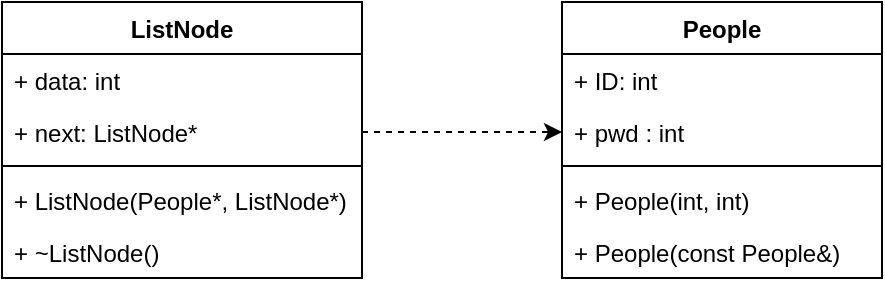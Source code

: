 <mxfile version="13.3.5" type="device"><diagram name="Page-1" id="c4acf3e9-155e-7222-9cf6-157b1a14988f"><mxGraphModel dx="966" dy="569" grid="1" gridSize="10" guides="1" tooltips="1" connect="1" arrows="1" fold="1" page="1" pageScale="1" pageWidth="850" pageHeight="1100" background="#ffffff" math="0" shadow="0"><root><mxCell id="0"/><mxCell id="1" parent="0"/><mxCell id="3C_tYZi70kfOCzJEUTIl-8" value="People" style="swimlane;fontStyle=1;align=center;verticalAlign=top;childLayout=stackLayout;horizontal=1;startSize=26;horizontalStack=0;resizeParent=1;resizeParentMax=0;resizeLast=0;collapsible=1;marginBottom=0;" parent="1" vertex="1"><mxGeometry x="440" y="240" width="160" height="138" as="geometry"/></mxCell><mxCell id="3C_tYZi70kfOCzJEUTIl-9" value="+ ID: int" style="text;strokeColor=none;fillColor=none;align=left;verticalAlign=top;spacingLeft=4;spacingRight=4;overflow=hidden;rotatable=0;points=[[0,0.5],[1,0.5]];portConstraint=eastwest;" parent="3C_tYZi70kfOCzJEUTIl-8" vertex="1"><mxGeometry y="26" width="160" height="26" as="geometry"/></mxCell><mxCell id="3C_tYZi70kfOCzJEUTIl-12" value="+ pwd : int" style="text;strokeColor=none;fillColor=none;align=left;verticalAlign=top;spacingLeft=4;spacingRight=4;overflow=hidden;rotatable=0;points=[[0,0.5],[1,0.5]];portConstraint=eastwest;" parent="3C_tYZi70kfOCzJEUTIl-8" vertex="1"><mxGeometry y="52" width="160" height="26" as="geometry"/></mxCell><mxCell id="3C_tYZi70kfOCzJEUTIl-10" value="" style="line;strokeWidth=1;fillColor=none;align=left;verticalAlign=middle;spacingTop=-1;spacingLeft=3;spacingRight=3;rotatable=0;labelPosition=right;points=[];portConstraint=eastwest;" parent="3C_tYZi70kfOCzJEUTIl-8" vertex="1"><mxGeometry y="78" width="160" height="8" as="geometry"/></mxCell><mxCell id="3C_tYZi70kfOCzJEUTIl-11" value="+ People(int, int)" style="text;strokeColor=none;fillColor=none;align=left;verticalAlign=top;spacingLeft=4;spacingRight=4;overflow=hidden;rotatable=0;points=[[0,0.5],[1,0.5]];portConstraint=eastwest;" parent="3C_tYZi70kfOCzJEUTIl-8" vertex="1"><mxGeometry y="86" width="160" height="26" as="geometry"/></mxCell><mxCell id="3C_tYZi70kfOCzJEUTIl-13" value="+ People(const People&amp;)" style="text;strokeColor=none;fillColor=none;align=left;verticalAlign=top;spacingLeft=4;spacingRight=4;overflow=hidden;rotatable=0;points=[[0,0.5],[1,0.5]];portConstraint=eastwest;" parent="3C_tYZi70kfOCzJEUTIl-8" vertex="1"><mxGeometry y="112" width="160" height="26" as="geometry"/></mxCell><mxCell id="3C_tYZi70kfOCzJEUTIl-1" value="ListNode&#10;" style="swimlane;fontStyle=1;align=center;verticalAlign=top;childLayout=stackLayout;horizontal=1;startSize=26;horizontalStack=0;resizeParent=1;resizeParentMax=0;resizeLast=0;collapsible=1;marginBottom=0;" parent="1" vertex="1"><mxGeometry x="160" y="240" width="180" height="138" as="geometry"/></mxCell><mxCell id="3C_tYZi70kfOCzJEUTIl-2" value="+ data: int" style="text;strokeColor=none;fillColor=none;align=left;verticalAlign=top;spacingLeft=4;spacingRight=4;overflow=hidden;rotatable=0;points=[[0,0.5],[1,0.5]];portConstraint=eastwest;" parent="3C_tYZi70kfOCzJEUTIl-1" vertex="1"><mxGeometry y="26" width="180" height="26" as="geometry"/></mxCell><mxCell id="3C_tYZi70kfOCzJEUTIl-7" value="+ next: ListNode*" style="text;strokeColor=none;fillColor=none;align=left;verticalAlign=top;spacingLeft=4;spacingRight=4;overflow=hidden;rotatable=0;points=[[0,0.5],[1,0.5]];portConstraint=eastwest;" parent="3C_tYZi70kfOCzJEUTIl-1" vertex="1"><mxGeometry y="52" width="180" height="26" as="geometry"/></mxCell><mxCell id="3C_tYZi70kfOCzJEUTIl-3" value="" style="line;strokeWidth=1;fillColor=none;align=left;verticalAlign=middle;spacingTop=-1;spacingLeft=3;spacingRight=3;rotatable=0;labelPosition=right;points=[];portConstraint=eastwest;" parent="3C_tYZi70kfOCzJEUTIl-1" vertex="1"><mxGeometry y="78" width="180" height="8" as="geometry"/></mxCell><mxCell id="3C_tYZi70kfOCzJEUTIl-6" value="+ ListNode(People*, ListNode*)" style="text;strokeColor=none;fillColor=none;align=left;verticalAlign=top;spacingLeft=4;spacingRight=4;overflow=hidden;rotatable=0;points=[[0,0.5],[1,0.5]];portConstraint=eastwest;" parent="3C_tYZi70kfOCzJEUTIl-1" vertex="1"><mxGeometry y="86" width="180" height="26" as="geometry"/></mxCell><mxCell id="3C_tYZi70kfOCzJEUTIl-4" value="+ ~ListNode()" style="text;strokeColor=none;fillColor=none;align=left;verticalAlign=top;spacingLeft=4;spacingRight=4;overflow=hidden;rotatable=0;points=[[0,0.5],[1,0.5]];portConstraint=eastwest;" parent="3C_tYZi70kfOCzJEUTIl-1" vertex="1"><mxGeometry y="112" width="180" height="26" as="geometry"/></mxCell><mxCell id="3C_tYZi70kfOCzJEUTIl-15" style="edgeStyle=orthogonalEdgeStyle;rounded=0;orthogonalLoop=1;jettySize=auto;html=1;exitX=1;exitY=0.5;exitDx=0;exitDy=0;entryX=0;entryY=0.5;entryDx=0;entryDy=0;dashed=1;" parent="1" source="3C_tYZi70kfOCzJEUTIl-7" target="3C_tYZi70kfOCzJEUTIl-12" edge="1"><mxGeometry relative="1" as="geometry"><Array as="points"><mxPoint x="390" y="305"/><mxPoint x="390" y="305"/></Array></mxGeometry></mxCell></root></mxGraphModel></diagram></mxfile>